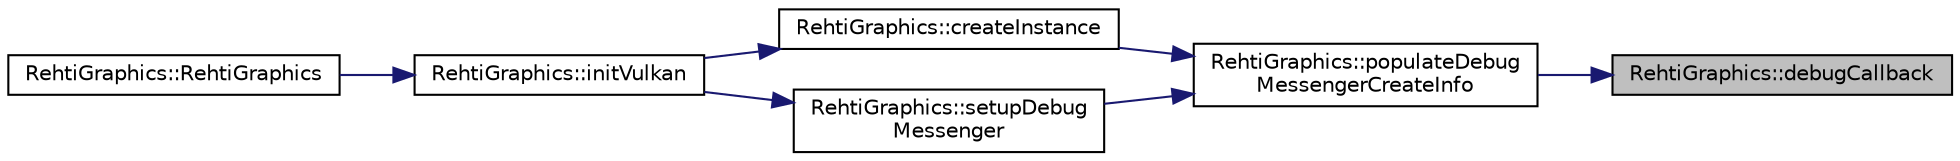 digraph "RehtiGraphics::debugCallback"
{
 // LATEX_PDF_SIZE
  edge [fontname="Helvetica",fontsize="10",labelfontname="Helvetica",labelfontsize="10"];
  node [fontname="Helvetica",fontsize="10",shape=record];
  rankdir="RL";
  Node1 [label="RehtiGraphics::debugCallback",height=0.2,width=0.4,color="black", fillcolor="grey75", style="filled", fontcolor="black",tooltip=" "];
  Node1 -> Node2 [dir="back",color="midnightblue",fontsize="10",style="solid",fontname="Helvetica"];
  Node2 [label="RehtiGraphics::populateDebug\lMessengerCreateInfo",height=0.2,width=0.4,color="black", fillcolor="white", style="filled",URL="$classRehtiGraphics.html#a48c28ff35dd115c2deb3ee8cc99490c6",tooltip="Populates the debug messenger info."];
  Node2 -> Node3 [dir="back",color="midnightblue",fontsize="10",style="solid",fontname="Helvetica"];
  Node3 [label="RehtiGraphics::createInstance",height=0.2,width=0.4,color="black", fillcolor="white", style="filled",URL="$classRehtiGraphics.html#a281bdb83fa8180537a192e5e6aecf3a3",tooltip="Creates vulkan instance."];
  Node3 -> Node4 [dir="back",color="midnightblue",fontsize="10",style="solid",fontname="Helvetica"];
  Node4 [label="RehtiGraphics::initVulkan",height=0.2,width=0.4,color="black", fillcolor="white", style="filled",URL="$classRehtiGraphics.html#ae16a48c5465c048b9ca5c253506d25b3",tooltip="Initializes vulkan instance."];
  Node4 -> Node5 [dir="back",color="midnightblue",fontsize="10",style="solid",fontname="Helvetica"];
  Node5 [label="RehtiGraphics::RehtiGraphics",height=0.2,width=0.4,color="black", fillcolor="white", style="filled",URL="$classRehtiGraphics.html#add3c915e8b78854eaeacb0fc075f4469",tooltip="Initializes the graphics backend."];
  Node2 -> Node6 [dir="back",color="midnightblue",fontsize="10",style="solid",fontname="Helvetica"];
  Node6 [label="RehtiGraphics::setupDebug\lMessenger",height=0.2,width=0.4,color="black", fillcolor="white", style="filled",URL="$classRehtiGraphics.html#a81b186cd55dd95c15e20e474b9dfd26c",tooltip="Setups the debug messenger."];
  Node6 -> Node4 [dir="back",color="midnightblue",fontsize="10",style="solid",fontname="Helvetica"];
}
